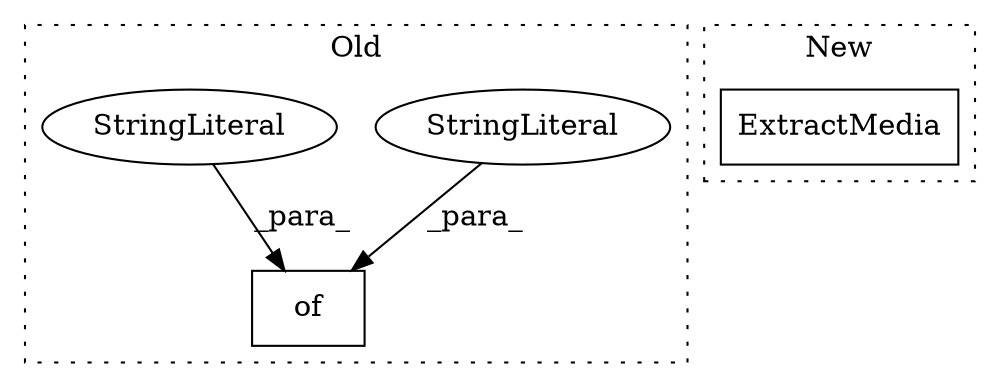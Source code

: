digraph G {
subgraph cluster0 {
1 [label="of" a="32" s="4526,4612" l="3,1" shape="box"];
3 [label="StringLiteral" a="45" s="4549" l="7" shape="ellipse"];
4 [label="StringLiteral" a="45" s="4529" l="10" shape="ellipse"];
label = "Old";
style="dotted";
}
subgraph cluster1 {
2 [label="ExtractMedia" a="32" s="4594,4671" l="13,1" shape="box"];
label = "New";
style="dotted";
}
3 -> 1 [label="_para_"];
4 -> 1 [label="_para_"];
}
